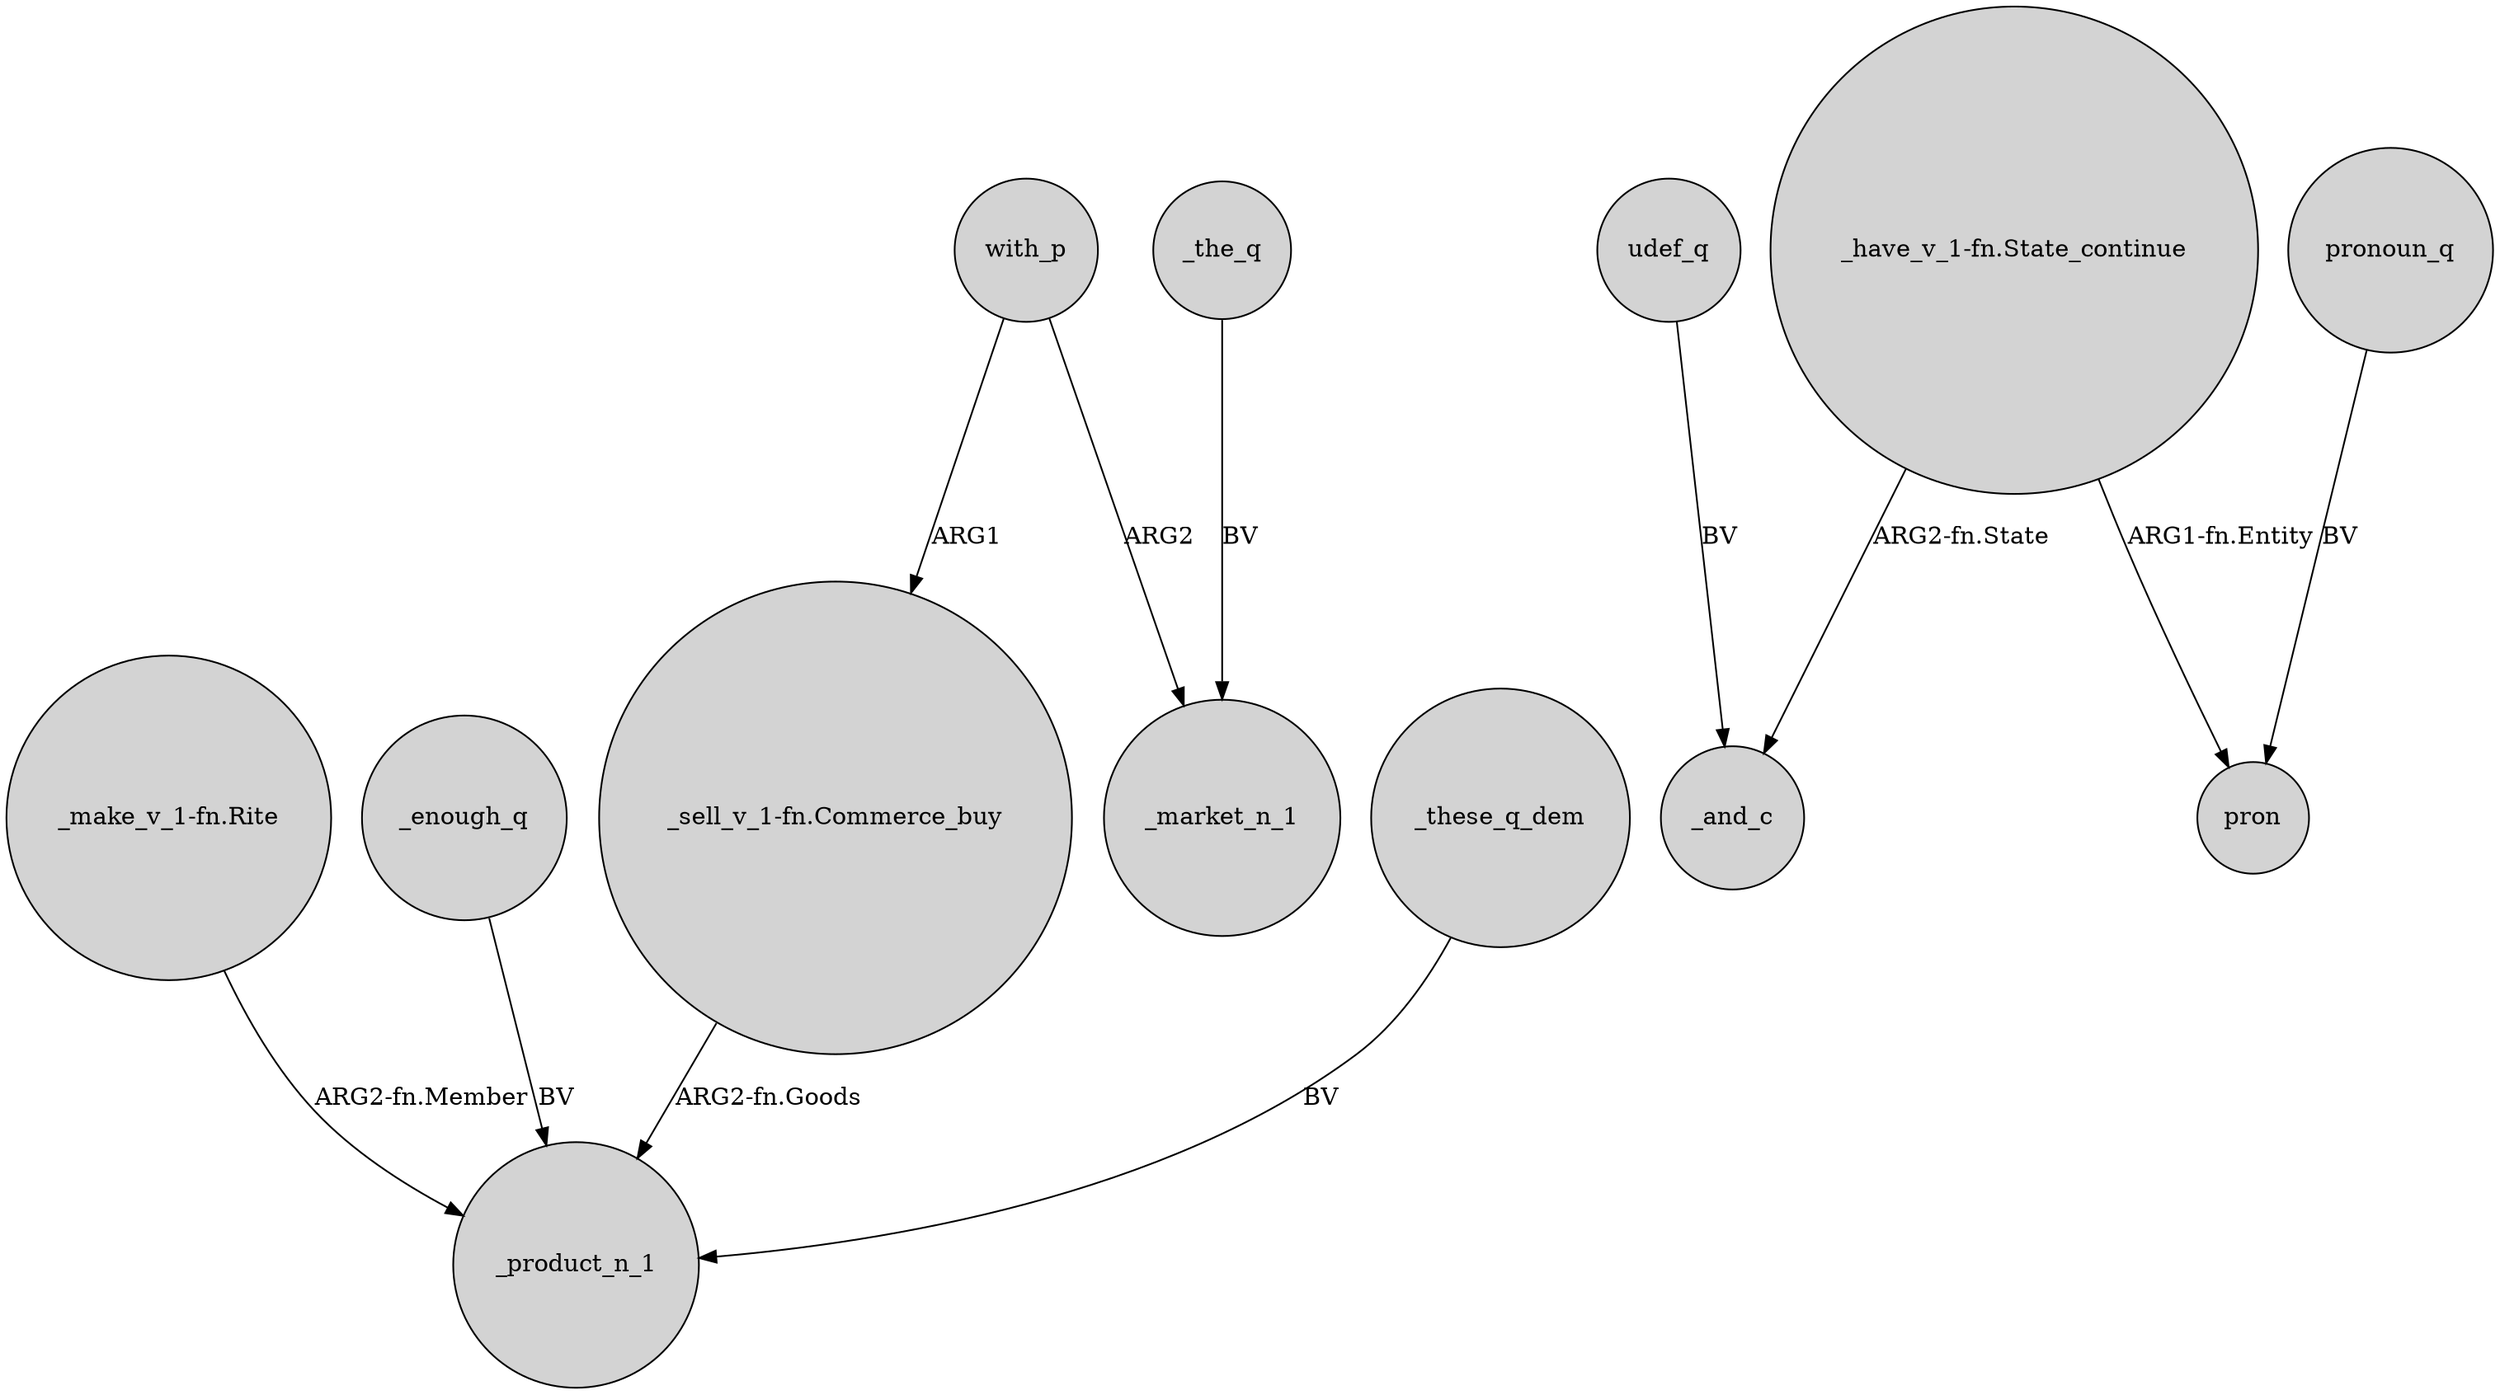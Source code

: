 digraph {
	node [shape=circle style=filled]
	"_make_v_1-fn.Rite" -> _product_n_1 [label="ARG2-fn.Member"]
	_enough_q -> _product_n_1 [label=BV]
	udef_q -> _and_c [label=BV]
	_the_q -> _market_n_1 [label=BV]
	"_sell_v_1-fn.Commerce_buy" -> _product_n_1 [label="ARG2-fn.Goods"]
	with_p -> "_sell_v_1-fn.Commerce_buy" [label=ARG1]
	pronoun_q -> pron [label=BV]
	"_have_v_1-fn.State_continue" -> _and_c [label="ARG2-fn.State"]
	_these_q_dem -> _product_n_1 [label=BV]
	"_have_v_1-fn.State_continue" -> pron [label="ARG1-fn.Entity"]
	with_p -> _market_n_1 [label=ARG2]
}
